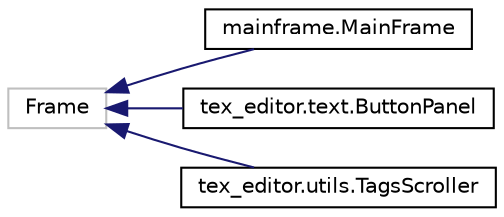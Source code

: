 digraph "Graphical Class Hierarchy"
{
  edge [fontname="Helvetica",fontsize="10",labelfontname="Helvetica",labelfontsize="10"];
  node [fontname="Helvetica",fontsize="10",shape=record];
  rankdir="LR";
  Node1 [label="Frame",height=0.2,width=0.4,color="grey75", fillcolor="white", style="filled"];
  Node1 -> Node2 [dir="back",color="midnightblue",fontsize="10",style="solid",fontname="Helvetica"];
  Node2 [label="mainframe.MainFrame",height=0.2,width=0.4,color="black", fillcolor="white", style="filled",URL="$classmainframe_1_1_main_frame.html"];
  Node1 -> Node3 [dir="back",color="midnightblue",fontsize="10",style="solid",fontname="Helvetica"];
  Node3 [label="tex_editor.text.ButtonPanel",height=0.2,width=0.4,color="black", fillcolor="white", style="filled",URL="$classtex__editor_1_1text_1_1_button_panel.html"];
  Node1 -> Node4 [dir="back",color="midnightblue",fontsize="10",style="solid",fontname="Helvetica"];
  Node4 [label="tex_editor.utils.TagsScroller",height=0.2,width=0.4,color="black", fillcolor="white", style="filled",URL="$classtex__editor_1_1utils_1_1_tags_scroller.html"];
}
